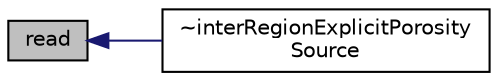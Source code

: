 digraph "read"
{
  bgcolor="transparent";
  edge [fontname="Helvetica",fontsize="10",labelfontname="Helvetica",labelfontsize="10"];
  node [fontname="Helvetica",fontsize="10",shape=record];
  rankdir="LR";
  Node1 [label="read",height=0.2,width=0.4,color="black", fillcolor="grey75", style="filled", fontcolor="black"];
  Node1 -> Node2 [dir="back",color="midnightblue",fontsize="10",style="solid",fontname="Helvetica"];
  Node2 [label="~interRegionExplicitPorosity\lSource",height=0.2,width=0.4,color="black",URL="$a01164.html#a0073dfeb4b238d9a8777ba272838c3b2",tooltip="Destructor. "];
}
